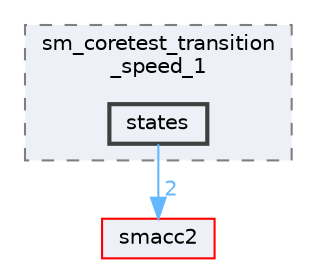 digraph "smacc2_performance_tools/performance_tests/sm_coretest_transition_speed_1/include/sm_coretest_transition_speed_1/states"
{
 // LATEX_PDF_SIZE
  bgcolor="transparent";
  edge [fontname=Helvetica,fontsize=10,labelfontname=Helvetica,labelfontsize=10];
  node [fontname=Helvetica,fontsize=10,shape=box,height=0.2,width=0.4];
  compound=true
  subgraph clusterdir_93dc3eacbceceaf7fb2e8234519fe462 {
    graph [ bgcolor="#edf0f7", pencolor="grey50", label="sm_coretest_transition\l_speed_1", fontname=Helvetica,fontsize=10 style="filled,dashed", URL="dir_93dc3eacbceceaf7fb2e8234519fe462.html",tooltip=""]
  dir_688d2521ef1f4ba2a422826cb833408e [label="states", fillcolor="#edf0f7", color="grey25", style="filled,bold", URL="dir_688d2521ef1f4ba2a422826cb833408e.html",tooltip=""];
  }
  dir_ce4c19d6108cf5285f3105ec9cd73bf1 [label="smacc2", fillcolor="#edf0f7", color="red", style="filled", URL="dir_ce4c19d6108cf5285f3105ec9cd73bf1.html",tooltip=""];
  dir_688d2521ef1f4ba2a422826cb833408e->dir_ce4c19d6108cf5285f3105ec9cd73bf1 [headlabel="2", labeldistance=1.5 headhref="dir_000167_000123.html" color="steelblue1" fontcolor="steelblue1"];
}
